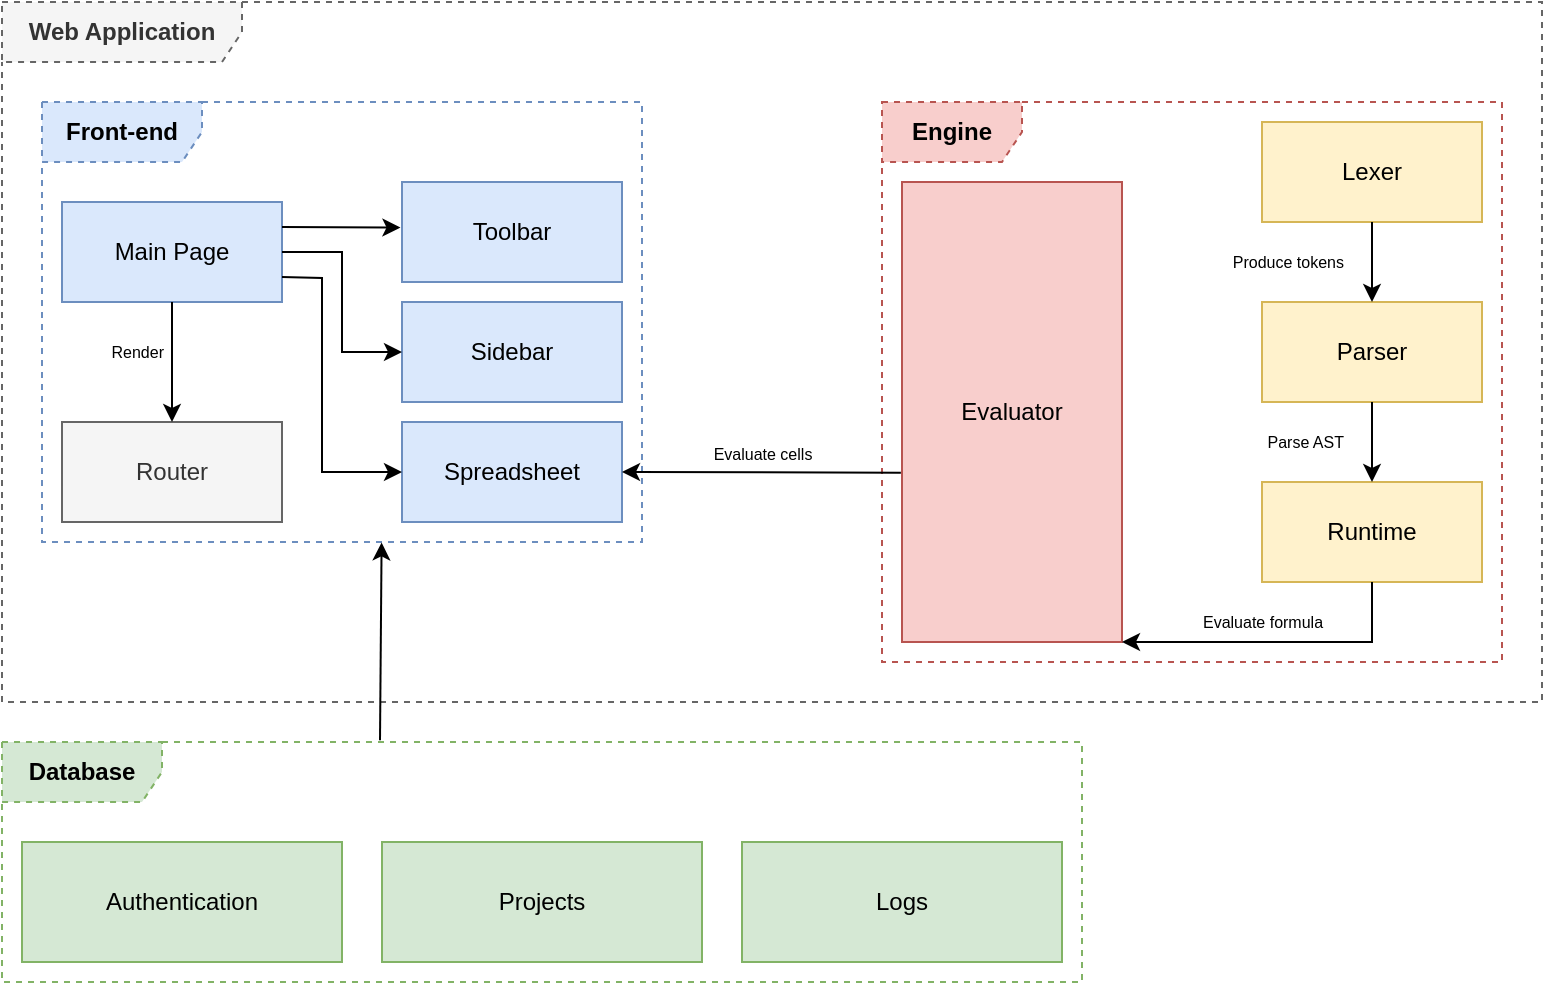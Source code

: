 <mxfile version="28.2.5">
  <diagram name="Page-1" id="oCtLj0_jnEoNgbc56EWg">
    <mxGraphModel dx="1072" dy="729" grid="1" gridSize="10" guides="1" tooltips="1" connect="1" arrows="1" fold="1" page="1" pageScale="1" pageWidth="850" pageHeight="1100" math="0" shadow="0">
      <root>
        <mxCell id="0" />
        <mxCell id="1" parent="0" />
        <mxCell id="Qu2WDLxZ_UC3u_t74WdJ-2" value="&lt;b&gt;Web Application&lt;/b&gt;" style="shape=umlFrame;whiteSpace=wrap;html=1;pointerEvents=0;width=120;height=30;dashed=1;fillColor=#f5f5f5;strokeColor=#666666;fontColor=#333333;" vertex="1" parent="1">
          <mxGeometry x="40" y="40" width="770" height="350" as="geometry" />
        </mxCell>
        <mxCell id="Qu2WDLxZ_UC3u_t74WdJ-3" value="&lt;b&gt;Front-end&lt;/b&gt;" style="shape=umlFrame;whiteSpace=wrap;html=1;pointerEvents=0;width=80;height=30;dashed=1;fillColor=#dae8fc;strokeColor=#6c8ebf;" vertex="1" parent="1">
          <mxGeometry x="60" y="90" width="300" height="220" as="geometry" />
        </mxCell>
        <mxCell id="Qu2WDLxZ_UC3u_t74WdJ-4" value="Toolbar" style="html=1;whiteSpace=wrap;fillColor=#dae8fc;strokeColor=#6c8ebf;" vertex="1" parent="1">
          <mxGeometry x="240" y="130" width="110" height="50" as="geometry" />
        </mxCell>
        <mxCell id="Qu2WDLxZ_UC3u_t74WdJ-5" value="Sidebar" style="html=1;whiteSpace=wrap;fillColor=#dae8fc;strokeColor=#6c8ebf;" vertex="1" parent="1">
          <mxGeometry x="240" y="190" width="110" height="50" as="geometry" />
        </mxCell>
        <mxCell id="Qu2WDLxZ_UC3u_t74WdJ-7" value="&lt;b&gt;Engine&lt;/b&gt;" style="shape=umlFrame;whiteSpace=wrap;html=1;pointerEvents=0;width=70;height=30;dashed=1;fillColor=#f8cecc;strokeColor=#b85450;" vertex="1" parent="1">
          <mxGeometry x="480" y="90" width="310" height="280" as="geometry" />
        </mxCell>
        <mxCell id="Qu2WDLxZ_UC3u_t74WdJ-8" value="Lexer" style="html=1;whiteSpace=wrap;fillColor=#fff2cc;strokeColor=#d6b656;" vertex="1" parent="1">
          <mxGeometry x="670" y="100" width="110" height="50" as="geometry" />
        </mxCell>
        <mxCell id="Qu2WDLxZ_UC3u_t74WdJ-9" value="Parser" style="html=1;whiteSpace=wrap;fillColor=#fff2cc;strokeColor=#d6b656;" vertex="1" parent="1">
          <mxGeometry x="670" y="190" width="110" height="50" as="geometry" />
        </mxCell>
        <mxCell id="Qu2WDLxZ_UC3u_t74WdJ-10" value="Runtime" style="html=1;whiteSpace=wrap;fillColor=#fff2cc;strokeColor=#d6b656;" vertex="1" parent="1">
          <mxGeometry x="670" y="280" width="110" height="50" as="geometry" />
        </mxCell>
        <mxCell id="Qu2WDLxZ_UC3u_t74WdJ-11" value="Evaluator" style="html=1;whiteSpace=wrap;fillColor=#f8cecc;strokeColor=#b85450;" vertex="1" parent="1">
          <mxGeometry x="490" y="130" width="110" height="230" as="geometry" />
        </mxCell>
        <mxCell id="Qu2WDLxZ_UC3u_t74WdJ-12" value="Spreadsheet" style="html=1;whiteSpace=wrap;fillColor=#dae8fc;strokeColor=#6c8ebf;" vertex="1" parent="1">
          <mxGeometry x="240" y="250" width="110" height="50" as="geometry" />
        </mxCell>
        <mxCell id="Qu2WDLxZ_UC3u_t74WdJ-13" value="" style="endArrow=none;startArrow=classic;html=1;rounded=0;exitX=0.5;exitY=0;exitDx=0;exitDy=0;startFill=1;endFill=0;" edge="1" parent="1" source="Qu2WDLxZ_UC3u_t74WdJ-9">
          <mxGeometry width="50" height="50" relative="1" as="geometry">
            <mxPoint x="930" y="130" as="sourcePoint" />
            <mxPoint x="725" y="150" as="targetPoint" />
          </mxGeometry>
        </mxCell>
        <mxCell id="Qu2WDLxZ_UC3u_t74WdJ-14" value="Produce tokens" style="text;html=1;align=right;verticalAlign=middle;resizable=0;points=[];autosize=1;strokeColor=none;fillColor=none;fontSize=8;spacing=0;" vertex="1" parent="1">
          <mxGeometry x="630" y="160" width="80" height="20" as="geometry" />
        </mxCell>
        <mxCell id="Qu2WDLxZ_UC3u_t74WdJ-15" value="" style="endArrow=none;startArrow=classic;html=1;rounded=0;entryX=0.5;entryY=1;entryDx=0;entryDy=0;exitX=0.5;exitY=0;exitDx=0;exitDy=0;endFill=0;" edge="1" parent="1" source="Qu2WDLxZ_UC3u_t74WdJ-10" target="Qu2WDLxZ_UC3u_t74WdJ-9">
          <mxGeometry width="50" height="50" relative="1" as="geometry">
            <mxPoint x="930" y="130" as="sourcePoint" />
            <mxPoint x="980" y="80" as="targetPoint" />
          </mxGeometry>
        </mxCell>
        <mxCell id="Qu2WDLxZ_UC3u_t74WdJ-16" value="Parse AST" style="text;html=1;align=right;verticalAlign=middle;resizable=0;points=[];autosize=1;strokeColor=none;fillColor=none;fontSize=8;spacing=0;" vertex="1" parent="1">
          <mxGeometry x="650" y="250" width="60" height="20" as="geometry" />
        </mxCell>
        <mxCell id="Qu2WDLxZ_UC3u_t74WdJ-20" value="Evaluate formula" style="text;html=1;align=center;verticalAlign=middle;resizable=0;points=[];autosize=1;strokeColor=none;fillColor=none;fontSize=8;spacing=0;" vertex="1" parent="1">
          <mxGeometry x="630" y="340" width="80" height="20" as="geometry" />
        </mxCell>
        <mxCell id="Qu2WDLxZ_UC3u_t74WdJ-25" value="Render" style="text;html=1;align=right;verticalAlign=middle;resizable=0;points=[];autosize=1;strokeColor=none;fillColor=none;fontSize=8;spacing=0;" vertex="1" parent="1">
          <mxGeometry x="70" y="205" width="50" height="20" as="geometry" />
        </mxCell>
        <mxCell id="Qu2WDLxZ_UC3u_t74WdJ-30" value="Evaluate cells" style="text;html=1;align=center;verticalAlign=middle;resizable=0;points=[];autosize=1;strokeColor=none;fillColor=none;fontSize=8;spacing=0;" vertex="1" parent="1">
          <mxGeometry x="385" y="256" width="70" height="20" as="geometry" />
        </mxCell>
        <mxCell id="Qu2WDLxZ_UC3u_t74WdJ-32" value="&lt;b&gt;Database&lt;/b&gt;" style="shape=umlFrame;whiteSpace=wrap;html=1;pointerEvents=0;width=80;height=30;dashed=1;fillColor=#d5e8d4;strokeColor=#82b366;" vertex="1" parent="1">
          <mxGeometry x="40" y="410" width="540" height="120" as="geometry" />
        </mxCell>
        <mxCell id="Qu2WDLxZ_UC3u_t74WdJ-33" value="Authentication" style="html=1;whiteSpace=wrap;fillColor=#d5e8d4;strokeColor=#82b366;" vertex="1" parent="1">
          <mxGeometry x="50" y="460" width="160" height="60" as="geometry" />
        </mxCell>
        <mxCell id="Qu2WDLxZ_UC3u_t74WdJ-37" value="" style="endArrow=classic;html=1;rounded=0;exitX=0.5;exitY=1;exitDx=0;exitDy=0;entryX=1;entryY=1;entryDx=0;entryDy=0;" edge="1" parent="1" source="Qu2WDLxZ_UC3u_t74WdJ-10" target="Qu2WDLxZ_UC3u_t74WdJ-11">
          <mxGeometry width="50" height="50" relative="1" as="geometry">
            <mxPoint x="590" y="370" as="sourcePoint" />
            <mxPoint x="640" y="320" as="targetPoint" />
            <Array as="points">
              <mxPoint x="725" y="360" />
            </Array>
          </mxGeometry>
        </mxCell>
        <mxCell id="Qu2WDLxZ_UC3u_t74WdJ-38" value="" style="endArrow=classic;html=1;rounded=0;entryX=1;entryY=0.5;entryDx=0;entryDy=0;exitX=-0.005;exitY=0.632;exitDx=0;exitDy=0;exitPerimeter=0;" edge="1" parent="1" source="Qu2WDLxZ_UC3u_t74WdJ-11" target="Qu2WDLxZ_UC3u_t74WdJ-12">
          <mxGeometry width="50" height="50" relative="1" as="geometry">
            <mxPoint x="380" y="310" as="sourcePoint" />
            <mxPoint x="430" y="260" as="targetPoint" />
          </mxGeometry>
        </mxCell>
        <mxCell id="Qu2WDLxZ_UC3u_t74WdJ-40" value="Projects" style="html=1;whiteSpace=wrap;fillColor=#d5e8d4;strokeColor=#82b366;" vertex="1" parent="1">
          <mxGeometry x="230" y="460" width="160" height="60" as="geometry" />
        </mxCell>
        <mxCell id="Qu2WDLxZ_UC3u_t74WdJ-41" value="Logs" style="html=1;whiteSpace=wrap;fillColor=#d5e8d4;strokeColor=#82b366;" vertex="1" parent="1">
          <mxGeometry x="410" y="460" width="160" height="60" as="geometry" />
        </mxCell>
        <mxCell id="Qu2WDLxZ_UC3u_t74WdJ-45" value="" style="endArrow=classic;html=1;rounded=0;exitX=0.35;exitY=-0.007;exitDx=0;exitDy=0;exitPerimeter=0;entryX=0.566;entryY=1.001;entryDx=0;entryDy=0;entryPerimeter=0;" edge="1" parent="1" source="Qu2WDLxZ_UC3u_t74WdJ-32" target="Qu2WDLxZ_UC3u_t74WdJ-3">
          <mxGeometry width="50" height="50" relative="1" as="geometry">
            <mxPoint x="290" y="370" as="sourcePoint" />
            <mxPoint x="231" y="313" as="targetPoint" />
          </mxGeometry>
        </mxCell>
        <mxCell id="Qu2WDLxZ_UC3u_t74WdJ-46" value="Main Page" style="html=1;whiteSpace=wrap;fillColor=#dae8fc;strokeColor=#6c8ebf;" vertex="1" parent="1">
          <mxGeometry x="70" y="140" width="110" height="50" as="geometry" />
        </mxCell>
        <mxCell id="Qu2WDLxZ_UC3u_t74WdJ-47" value="Router" style="html=1;whiteSpace=wrap;fillColor=#f5f5f5;strokeColor=#666666;fontColor=#333333;" vertex="1" parent="1">
          <mxGeometry x="70" y="250" width="110" height="50" as="geometry" />
        </mxCell>
        <mxCell id="Qu2WDLxZ_UC3u_t74WdJ-48" value="" style="endArrow=classic;html=1;rounded=0;exitX=0.5;exitY=1;exitDx=0;exitDy=0;entryX=0.5;entryY=0;entryDx=0;entryDy=0;" edge="1" parent="1" source="Qu2WDLxZ_UC3u_t74WdJ-46" target="Qu2WDLxZ_UC3u_t74WdJ-47">
          <mxGeometry width="50" height="50" relative="1" as="geometry">
            <mxPoint x="250" y="350" as="sourcePoint" />
            <mxPoint x="300" y="300" as="targetPoint" />
          </mxGeometry>
        </mxCell>
        <mxCell id="Qu2WDLxZ_UC3u_t74WdJ-49" value="" style="endArrow=classic;html=1;rounded=0;exitX=1;exitY=0.25;exitDx=0;exitDy=0;entryX=-0.007;entryY=0.455;entryDx=0;entryDy=0;entryPerimeter=0;" edge="1" parent="1" source="Qu2WDLxZ_UC3u_t74WdJ-46" target="Qu2WDLxZ_UC3u_t74WdJ-4">
          <mxGeometry width="50" height="50" relative="1" as="geometry">
            <mxPoint x="250" y="350" as="sourcePoint" />
            <mxPoint x="300" y="300" as="targetPoint" />
          </mxGeometry>
        </mxCell>
        <mxCell id="Qu2WDLxZ_UC3u_t74WdJ-50" value="" style="endArrow=classic;html=1;rounded=0;exitX=1;exitY=0.5;exitDx=0;exitDy=0;entryX=0;entryY=0.5;entryDx=0;entryDy=0;" edge="1" parent="1" source="Qu2WDLxZ_UC3u_t74WdJ-46" target="Qu2WDLxZ_UC3u_t74WdJ-5">
          <mxGeometry width="50" height="50" relative="1" as="geometry">
            <mxPoint x="200" y="170" as="sourcePoint" />
            <mxPoint x="260" y="170" as="targetPoint" />
            <Array as="points">
              <mxPoint x="210" y="165" />
              <mxPoint x="210" y="215" />
            </Array>
          </mxGeometry>
        </mxCell>
        <mxCell id="Qu2WDLxZ_UC3u_t74WdJ-52" value="" style="endArrow=classic;html=1;rounded=0;exitX=1;exitY=0.75;exitDx=0;exitDy=0;entryX=0;entryY=0.5;entryDx=0;entryDy=0;" edge="1" parent="1" source="Qu2WDLxZ_UC3u_t74WdJ-46" target="Qu2WDLxZ_UC3u_t74WdJ-12">
          <mxGeometry width="50" height="50" relative="1" as="geometry">
            <mxPoint x="200" y="230" as="sourcePoint" />
            <mxPoint x="250" y="180" as="targetPoint" />
            <Array as="points">
              <mxPoint x="200" y="178" />
              <mxPoint x="200" y="275" />
            </Array>
          </mxGeometry>
        </mxCell>
      </root>
    </mxGraphModel>
  </diagram>
</mxfile>
